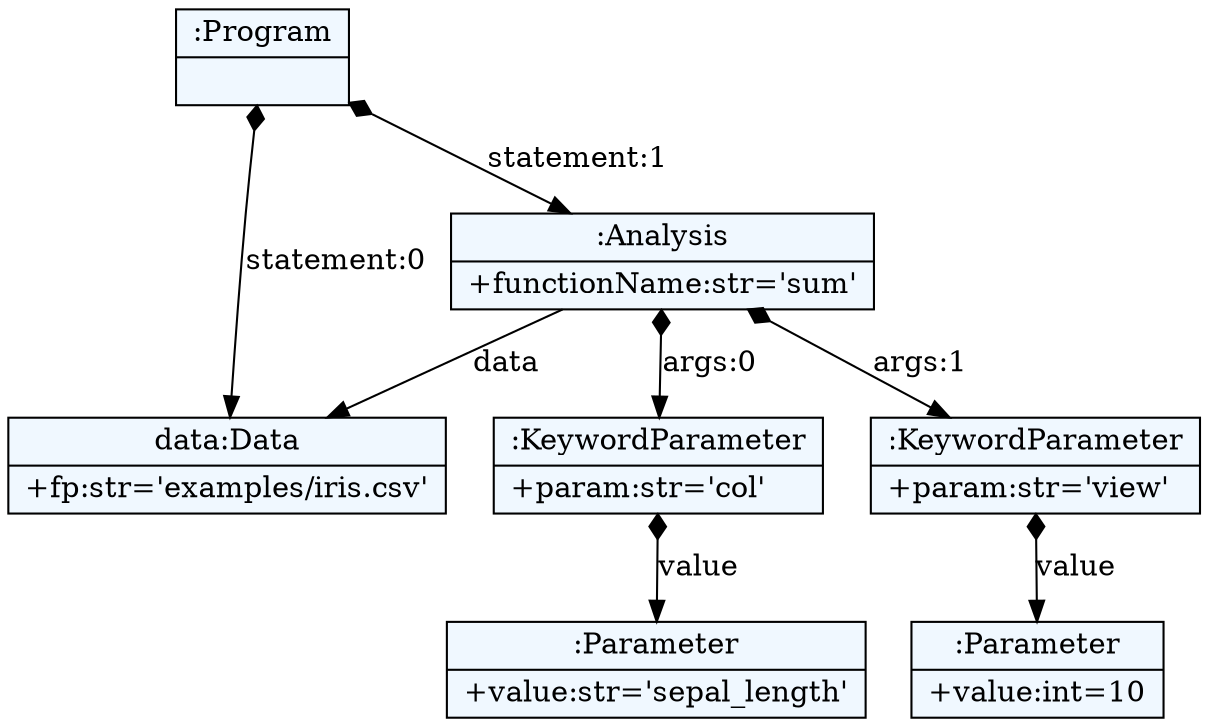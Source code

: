 
    digraph textX {
    fontname = "Bitstream Vera Sans"
    fontsize = 8
    node[
        shape=record,
        style=filled,
        fillcolor=aliceblue
    ]
    nodesep = 0.3
    edge[dir=black,arrowtail=empty]


4727034576 -> 4727034960 [label="statement:0" arrowtail=diamond dir=both]
4727034960[label="{data:Data|+fp:str='examples/iris.csv'\l}"]
4727034576 -> 4727034128 [label="statement:1" arrowtail=diamond dir=both]
4727034128 -> 4727034960 [label="data" ]
4727034128 -> 4727086736 [label="args:0" arrowtail=diamond dir=both]
4727086736 -> 4727085008 [label="value" arrowtail=diamond dir=both]
4727085008[label="{:Parameter|+value:str='sepal_length'\l}"]
4727086736[label="{:KeywordParameter|+param:str='col'\l}"]
4727034128 -> 4727086288 [label="args:1" arrowtail=diamond dir=both]
4727086288 -> 4727083536 [label="value" arrowtail=diamond dir=both]
4727083536[label="{:Parameter|+value:int=10\l}"]
4727086288[label="{:KeywordParameter|+param:str='view'\l}"]
4727034128[label="{:Analysis|+functionName:str='sum'\l}"]
4727034576[label="{:Program|}"]

}
